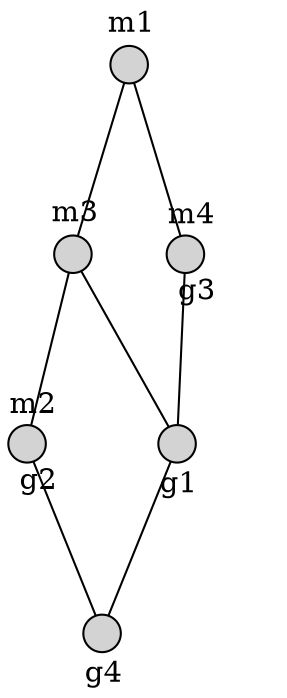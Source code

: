 // <Lattice object of 2 atoms 6 concepts 2 coatoms at 0x1a945242208>
digraph Lattice {
	node [label="" shape=circle style=filled width=.25]
	edge [dir=none labeldistance=1.5 minlen=2]
	c0
	c0 -> c0 [color=transparent headlabel=g4 labelangle=270]
	c1
	c1 -> c1 [color=transparent headlabel=g1 labelangle=270]
	c1 -> c0
	c2
	c2 -> c2 [color=transparent headlabel=g2 labelangle=270]
	c2 -> c2 [color=transparent labelangle=90 taillabel=m2]
	c2 -> c0
	c3
	c3 -> c3 [color=transparent labelangle=90 taillabel=m3]
	c3 -> c1
	c3 -> c2
	c4
	c4 -> c4 [color=transparent headlabel=g3 labelangle=270]
	c4 -> c4 [color=transparent labelangle=90 taillabel=m4]
	c4 -> c1
	c5
	c5 -> c5 [color=transparent labelangle=90 taillabel=m1]
	c5 -> c3
	c5 -> c4
}
